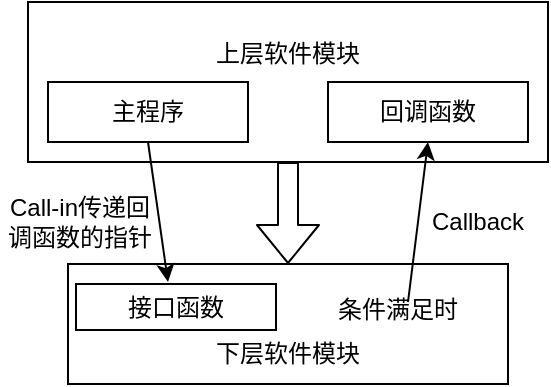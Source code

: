 <mxfile><diagram id="XcBY3aBcaZYyeF3riucb" name="第 1 页"><mxGraphModel dx="352" dy="352" grid="1" gridSize="10" guides="1" tooltips="1" connect="1" arrows="1" fold="1" page="1" pageScale="1" pageWidth="2339" pageHeight="3300" math="0" shadow="0"><root><mxCell id="0"/><mxCell id="1" parent="0"/><mxCell id="2" value="上层软件模块&lt;br&gt;&lt;br&gt;&lt;br&gt;" style="rounded=0;whiteSpace=wrap;html=1;" parent="1" vertex="1"><mxGeometry x="70" y="90" width="260" height="80" as="geometry"/></mxCell><mxCell id="3" value="&lt;br&gt;&lt;br&gt;下层软件模块" style="rounded=0;whiteSpace=wrap;html=1;" parent="1" vertex="1"><mxGeometry x="90" y="221" width="220" height="60" as="geometry"/></mxCell><mxCell id="4" value="主程序" style="rounded=0;whiteSpace=wrap;html=1;" parent="1" vertex="1"><mxGeometry x="80" y="130" width="100" height="30" as="geometry"/></mxCell><mxCell id="5" value="" style="shape=flexArrow;endArrow=classic;html=1;exitX=0.5;exitY=1;exitDx=0;exitDy=0;entryX=0.5;entryY=0;entryDx=0;entryDy=0;" parent="1" source="2" target="3" edge="1"><mxGeometry width="50" height="50" relative="1" as="geometry"><mxPoint x="230" y="230" as="sourcePoint"/><mxPoint x="280" y="180" as="targetPoint"/></mxGeometry></mxCell><mxCell id="6" value="回调函数" style="rounded=0;whiteSpace=wrap;html=1;" parent="1" vertex="1"><mxGeometry x="220" y="130" width="100" height="30" as="geometry"/></mxCell><mxCell id="7" value="接口函数" style="rounded=0;whiteSpace=wrap;html=1;" parent="1" vertex="1"><mxGeometry x="94" y="231" width="100" height="23" as="geometry"/></mxCell><mxCell id="8" value="" style="endArrow=classic;html=1;exitX=0.5;exitY=1;exitDx=0;exitDy=0;" parent="1" source="4" edge="1"><mxGeometry width="50" height="50" relative="1" as="geometry"><mxPoint x="40" y="230" as="sourcePoint"/><mxPoint x="140" y="230" as="targetPoint"/></mxGeometry></mxCell><mxCell id="10" value="Call-in传递回调函数的指针" style="text;html=1;strokeColor=none;fillColor=none;align=center;verticalAlign=middle;whiteSpace=wrap;rounded=0;" parent="1" vertex="1"><mxGeometry x="56" y="190" width="80" height="20" as="geometry"/></mxCell><mxCell id="15" value="" style="endArrow=classic;html=1;entryX=0.5;entryY=1;entryDx=0;entryDy=0;" parent="1" target="6" edge="1"><mxGeometry width="50" height="50" relative="1" as="geometry"><mxPoint x="260" y="240" as="sourcePoint"/><mxPoint x="300" y="220" as="targetPoint"/></mxGeometry></mxCell><mxCell id="17" value="条件满足时" style="text;html=1;strokeColor=none;fillColor=none;align=center;verticalAlign=middle;whiteSpace=wrap;rounded=0;" parent="1" vertex="1"><mxGeometry x="220" y="228" width="70" height="31" as="geometry"/></mxCell><mxCell id="19" value="Callback" style="text;html=1;strokeColor=none;fillColor=none;align=center;verticalAlign=middle;whiteSpace=wrap;rounded=0;" parent="1" vertex="1"><mxGeometry x="260" y="190" width="70" height="20" as="geometry"/></mxCell></root></mxGraphModel></diagram></mxfile>